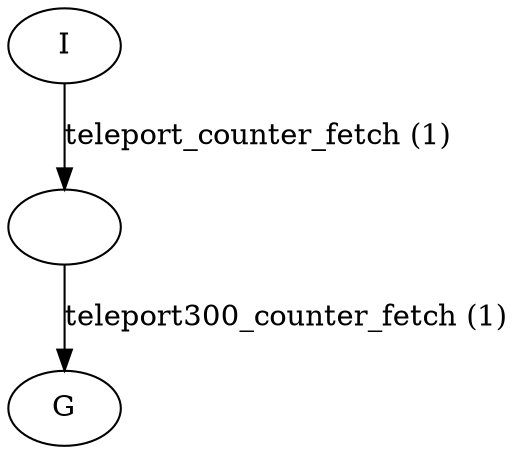 digraph  {
1 [label=I];
2 [label=G];
3 [label=""];
1 -> 3  [key=0, label="teleport_counter_fetch (1)"];
3 -> 2  [key=0, label="teleport300_counter_fetch (1)"];
}
